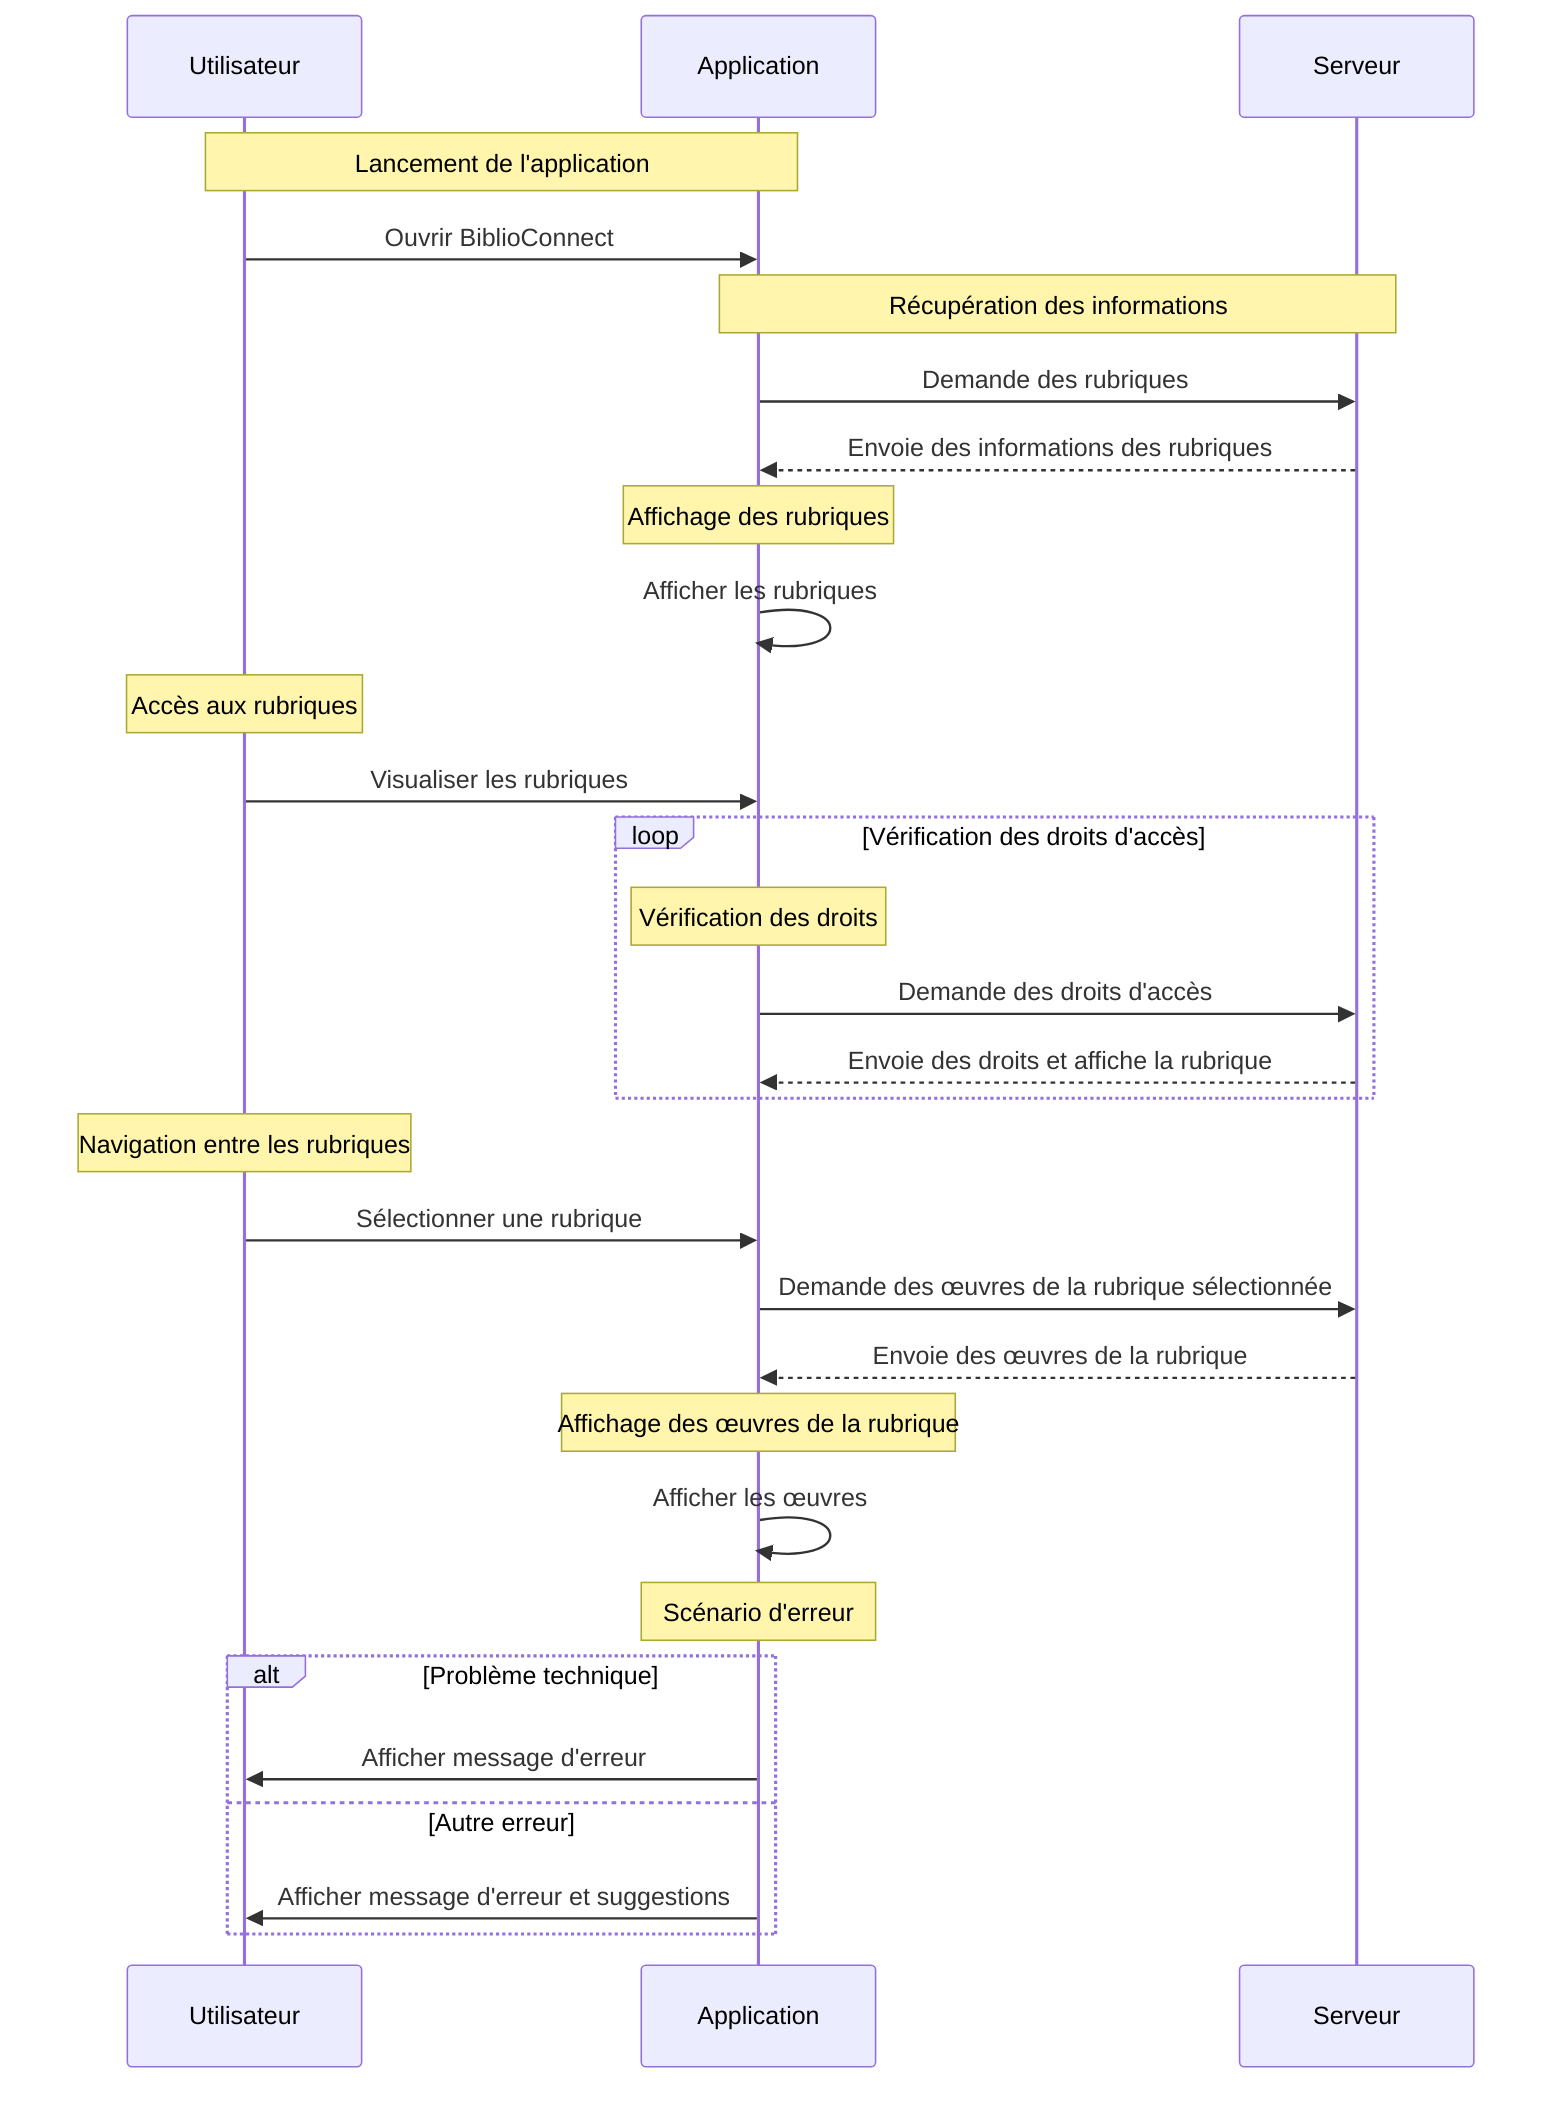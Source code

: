 sequenceDiagram
    participant Utilisateur
    participant Application
    participant Serveur

    Note over Utilisateur, Application: Lancement de l'application
    Utilisateur->>Application: Ouvrir BiblioConnect

    Note over Application, Serveur: Récupération des informations
    Application->>Serveur: Demande des rubriques
    Serveur-->>Application: Envoie des informations des rubriques

    Note over Application: Affichage des rubriques
    Application->>Application: Afficher les rubriques

    Note over Utilisateur: Accès aux rubriques
    Utilisateur->>Application: Visualiser les rubriques

    loop Vérification des droits d'accès
        Note over Application: Vérification des droits
        Application->>Serveur: Demande des droits d'accès
        Serveur-->>Application: Envoie des droits et affiche la rubrique
    end

    Note over Utilisateur: Navigation entre les rubriques
    Utilisateur->>Application: Sélectionner une rubrique
    Application->>Serveur: Demande des œuvres de la rubrique sélectionnée
    Serveur-->>Application: Envoie des œuvres de la rubrique

    Note over Application: Affichage des œuvres de la rubrique
    Application->>Application: Afficher les œuvres

    Note over Application: Scénario d'erreur
    alt Problème technique
        Application->>Utilisateur: Afficher message d'erreur
    else Autre erreur
        Application->>Utilisateur: Afficher message d'erreur et suggestions
    end